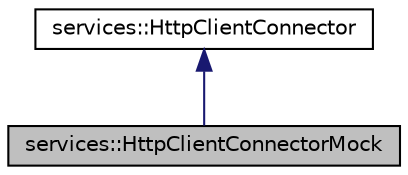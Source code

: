 digraph "services::HttpClientConnectorMock"
{
 // INTERACTIVE_SVG=YES
  edge [fontname="Helvetica",fontsize="10",labelfontname="Helvetica",labelfontsize="10"];
  node [fontname="Helvetica",fontsize="10",shape=record];
  Node2 [label="services::HttpClientConnectorMock",height=0.2,width=0.4,color="black", fillcolor="grey75", style="filled", fontcolor="black"];
  Node3 -> Node2 [dir="back",color="midnightblue",fontsize="10",style="solid",fontname="Helvetica"];
  Node3 [label="services::HttpClientConnector",height=0.2,width=0.4,color="black", fillcolor="white", style="filled",URL="$de/d5a/classservices_1_1_http_client_connector.html"];
}
